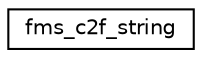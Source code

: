 digraph "Graphical Class Hierarchy"
{
 // INTERACTIVE_SVG=YES
 // LATEX_PDF_SIZE
  edge [fontname="Helvetica",fontsize="10",labelfontname="Helvetica",labelfontsize="10"];
  node [fontname="Helvetica",fontsize="10",shape=record];
  rankdir="LR";
  Node0 [label="fms_c2f_string",height=0.2,width=0.4,color="black", fillcolor="white", style="filled",URL="$group__fms__mod.html#interfacefms__mod_1_1fms__c2f__string",tooltip="Converts a C string to a Fortran string."];
}
